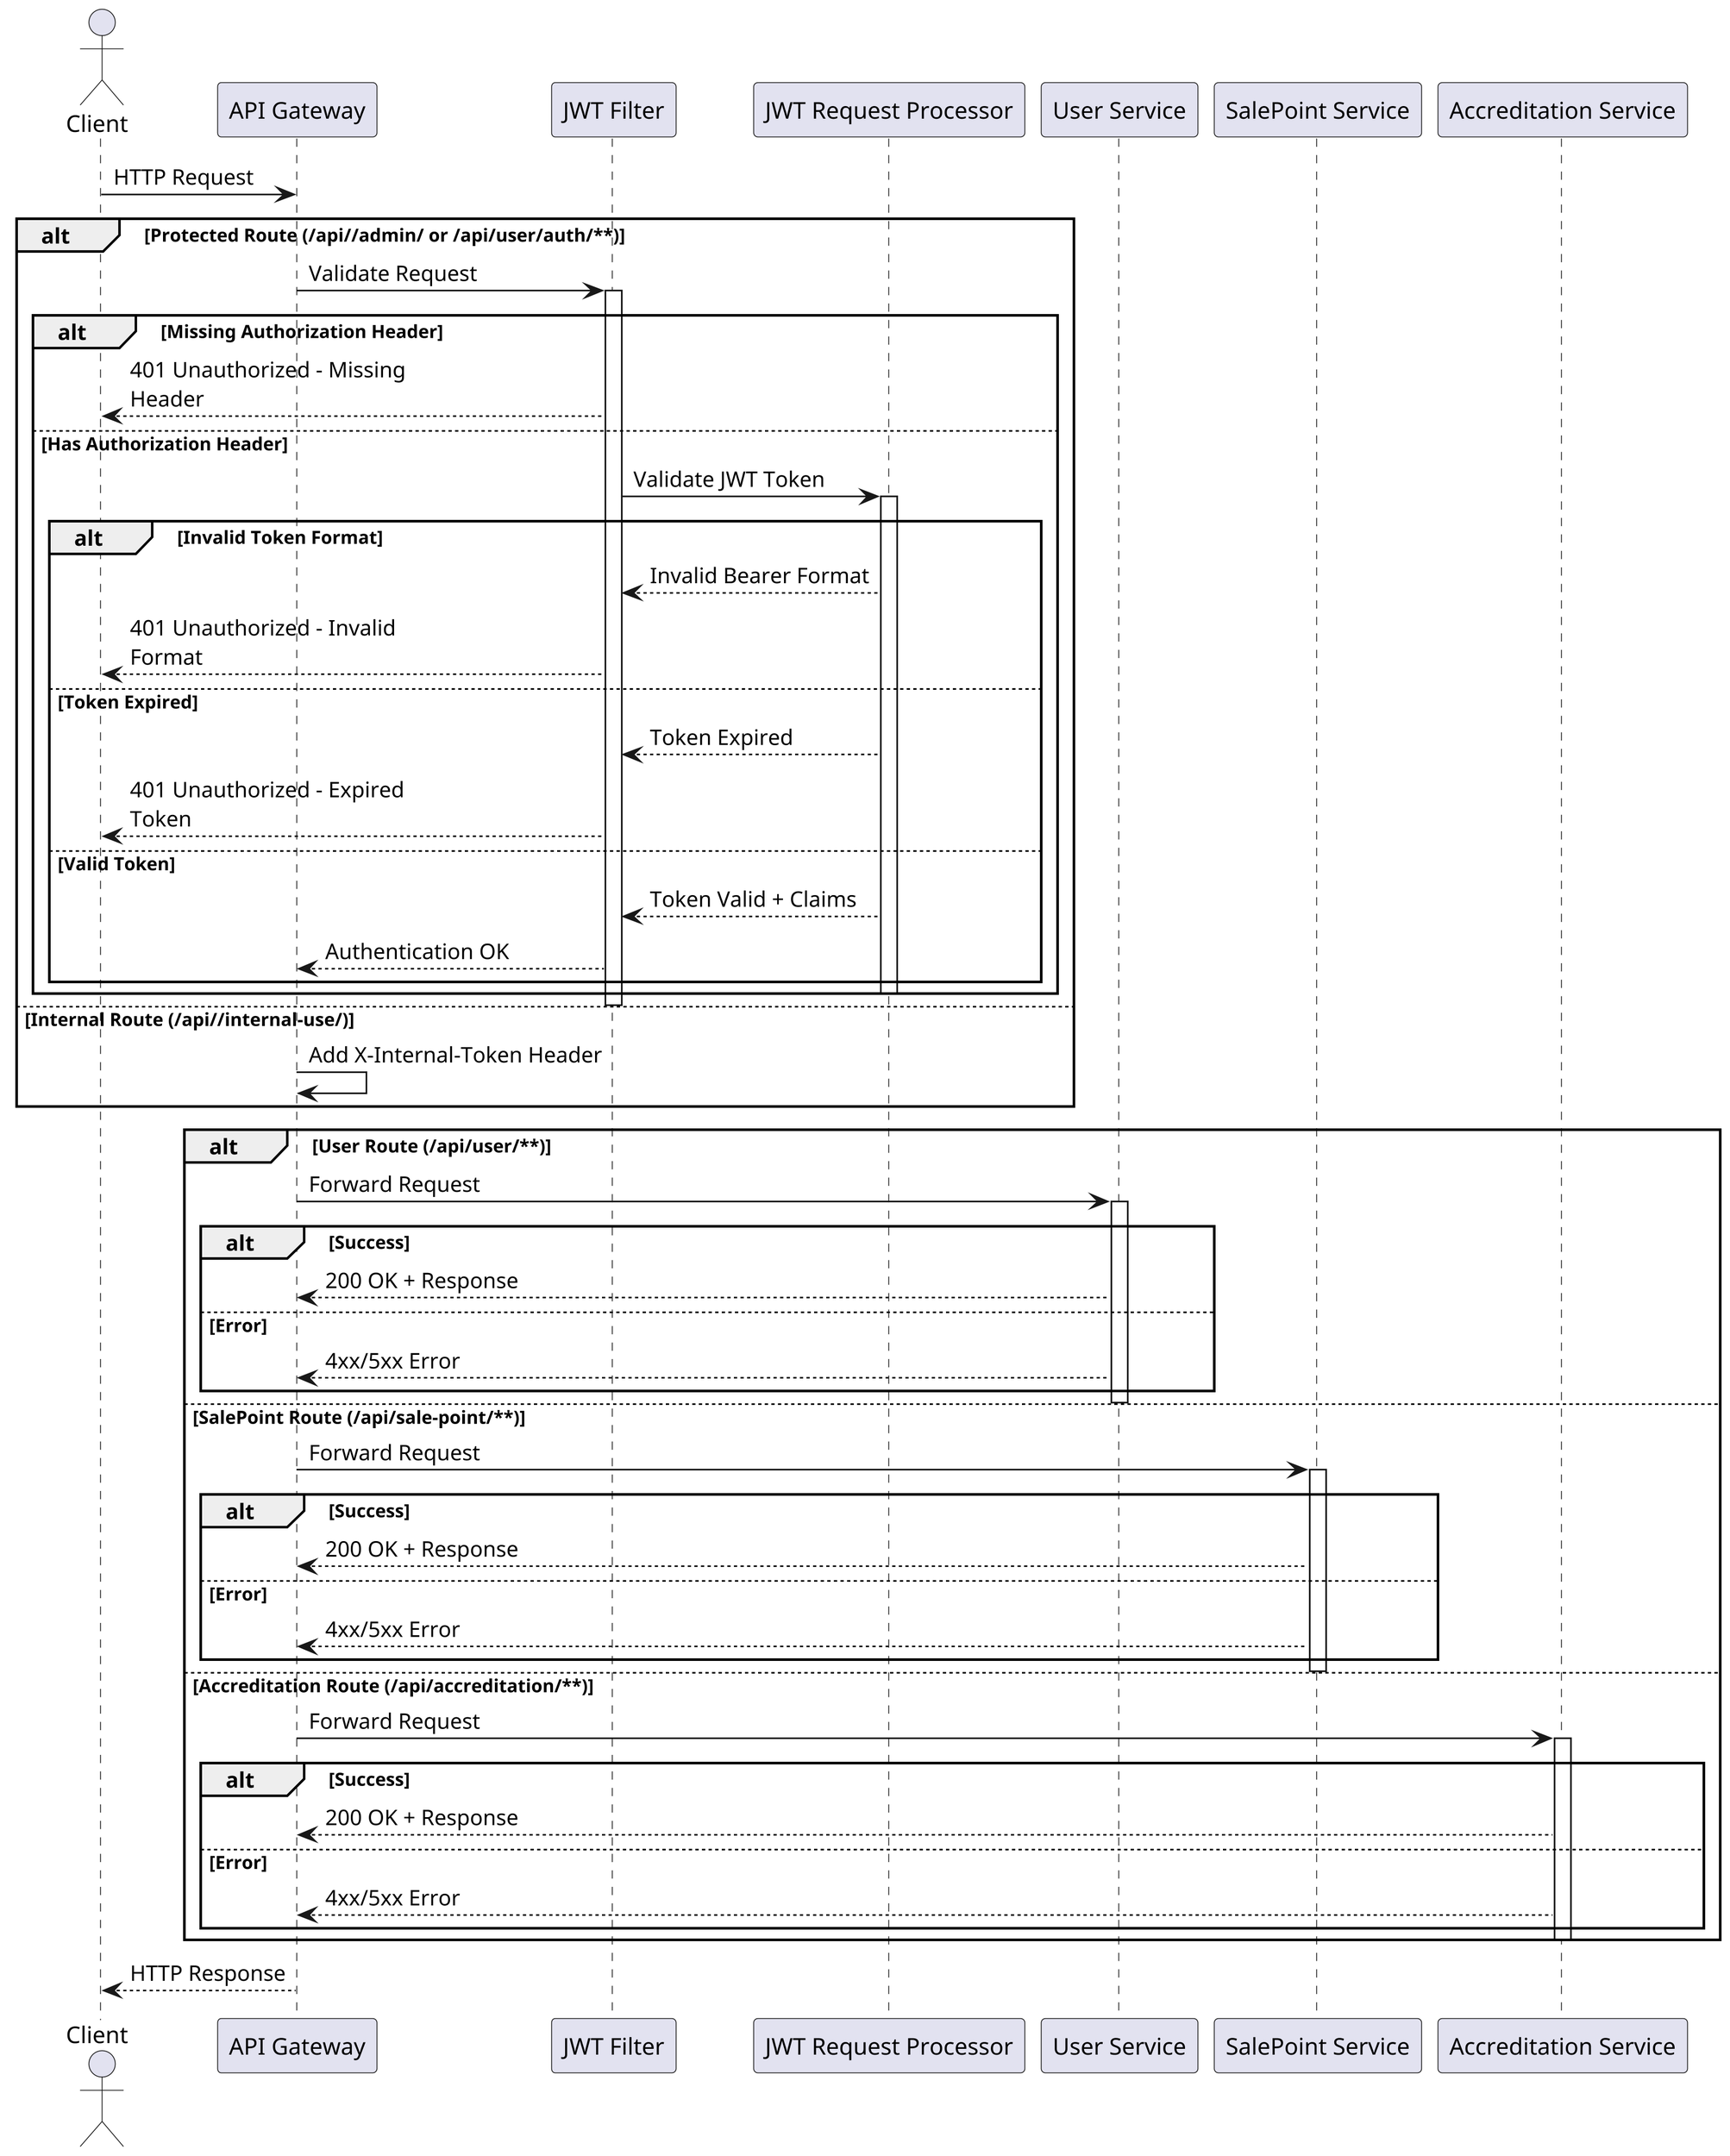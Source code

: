 @startuml
skinparam dpi 300
skinparam maxMessageSize 200

actor Client
participant "API Gateway" as Gateway
participant "JWT Filter" as Filter
participant "JWT Request Processor" as Processor
participant "User Service" as User
participant "SalePoint Service" as Sale
participant "Accreditation Service" as Accred

Client -> Gateway: HTTP Request

alt Protected Route (/api/**/admin/** or /api/user/auth/**)
    Gateway -> Filter: Validate Request
    activate Filter

    alt Missing Authorization Header
        Filter --> Client: 401 Unauthorized - Missing Header
    else Has Authorization Header
        Filter -> Processor: Validate JWT Token
        activate Processor

        alt Invalid Token Format
            Processor --> Filter: Invalid Bearer Format
            Filter --> Client: 401 Unauthorized - Invalid Format
        else Token Expired
            Processor --> Filter: Token Expired
            Filter --> Client: 401 Unauthorized - Expired Token
        else Valid Token
            Processor --> Filter: Token Valid + Claims
            Filter --> Gateway: Authentication OK
        end
        deactivate Processor
    end
    deactivate Filter

else Internal Route (/api/**/internal-use/**)
    Gateway -> Gateway: Add X-Internal-Token Header
end

alt User Route (/api/user/**)
    Gateway -> User: Forward Request
    activate User
    alt Success
        User --> Gateway: 200 OK + Response
    else Error
        User --> Gateway: 4xx/5xx Error
    end
    deactivate User
else SalePoint Route (/api/sale-point/**)
    Gateway -> Sale: Forward Request
    activate Sale
    alt Success
        Sale --> Gateway: 200 OK + Response
    else Error
        Sale --> Gateway: 4xx/5xx Error
    end
    deactivate Sale
else Accreditation Route (/api/accreditation/**)
    Gateway -> Accred: Forward Request
    activate Accred
    alt Success
        Accred --> Gateway: 200 OK + Response
    else Error
        Accred --> Gateway: 4xx/5xx Error
    end
    deactivate Accred
end

Gateway --> Client: HTTP Response
@enduml